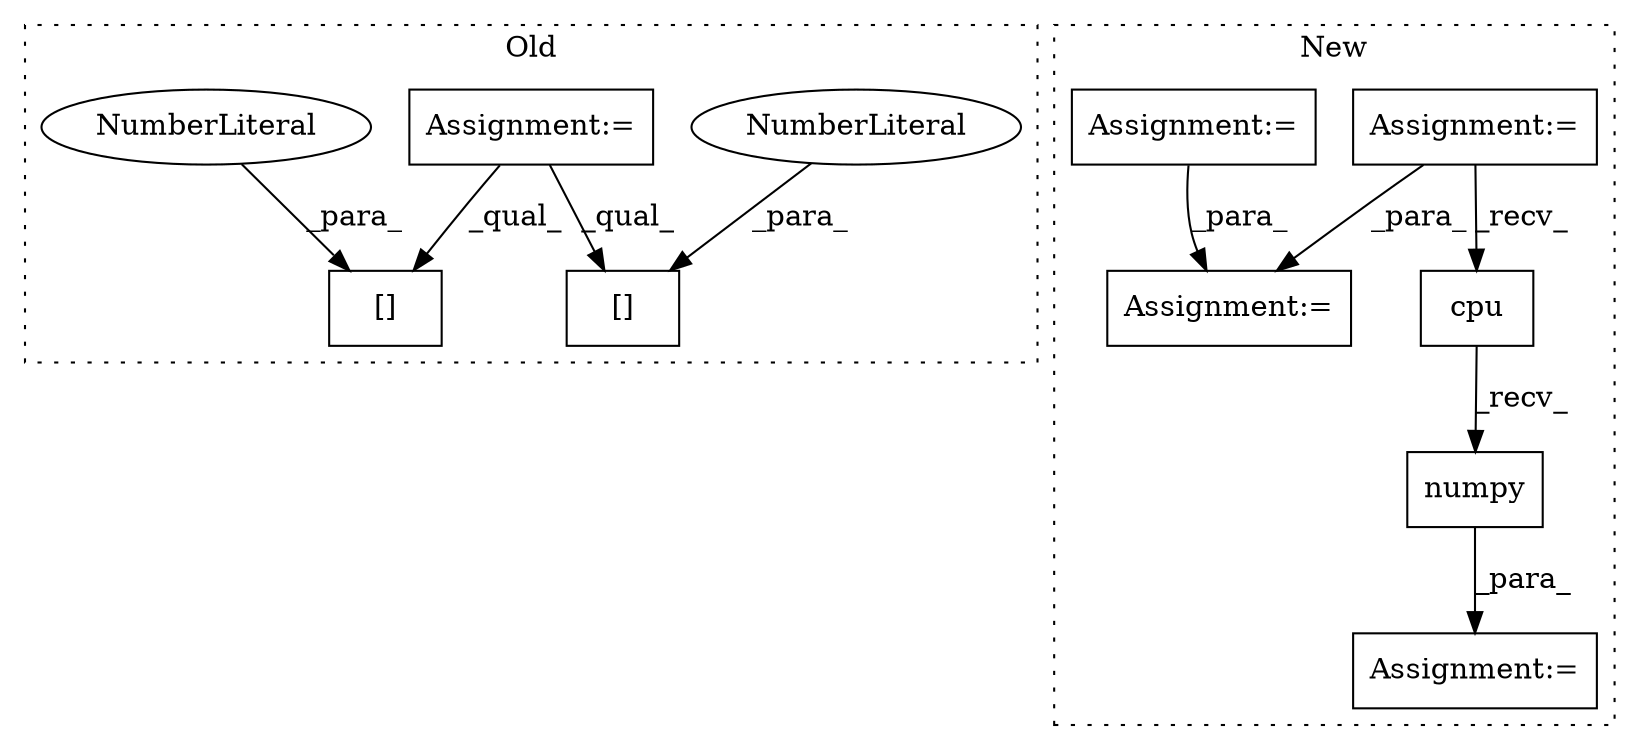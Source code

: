 digraph G {
subgraph cluster0 {
1 [label="[]" a="2" s="750,772" l="21,1" shape="box"];
5 [label="NumberLiteral" a="34" s="771" l="1" shape="ellipse"];
7 [label="Assignment:=" a="7" s="604,699" l="67,2" shape="box"];
9 [label="[]" a="2" s="714,735" l="20,1" shape="box"];
10 [label="NumberLiteral" a="34" s="734" l="1" shape="ellipse"];
label = "Old";
style="dotted";
}
subgraph cluster1 {
2 [label="numpy" a="32" s="1087" l="7" shape="box"];
3 [label="Assignment:=" a="7" s="1073" l="1" shape="box"];
4 [label="Assignment:=" a="7" s="954" l="6" shape="box"];
6 [label="cpu" a="32" s="1081" l="5" shape="box"];
8 [label="Assignment:=" a="7" s="1151" l="1" shape="box"];
11 [label="Assignment:=" a="7" s="939" l="5" shape="box"];
label = "New";
style="dotted";
}
2 -> 3 [label="_para_"];
4 -> 6 [label="_recv_"];
4 -> 8 [label="_para_"];
5 -> 1 [label="_para_"];
6 -> 2 [label="_recv_"];
7 -> 1 [label="_qual_"];
7 -> 9 [label="_qual_"];
10 -> 9 [label="_para_"];
11 -> 8 [label="_para_"];
}